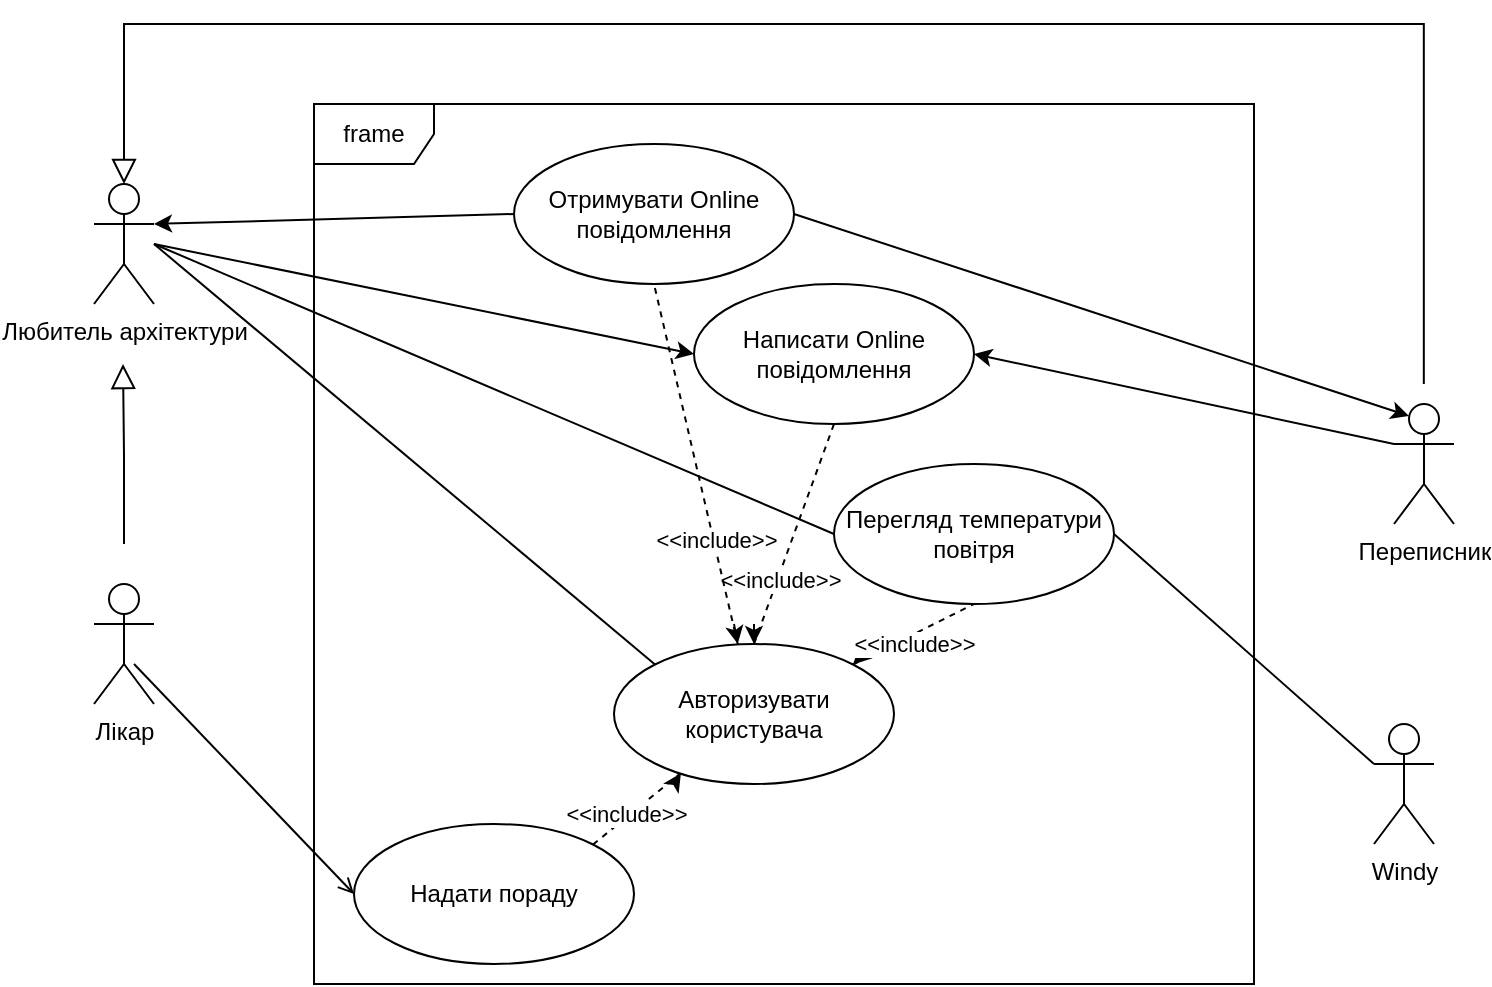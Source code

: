 <mxfile version="21.7.5" type="device">
  <diagram id="C5RBs43oDa-KdzZeNtuy" name="Page-1">
    <mxGraphModel dx="838" dy="908" grid="1" gridSize="10" guides="1" tooltips="1" connect="1" arrows="1" fold="1" page="1" pageScale="1" pageWidth="827" pageHeight="1169" math="0" shadow="0">
      <root>
        <mxCell id="WIyWlLk6GJQsqaUBKTNV-0" />
        <mxCell id="WIyWlLk6GJQsqaUBKTNV-1" parent="WIyWlLk6GJQsqaUBKTNV-0" />
        <mxCell id="Kx6JyOgnckIJU_5g4pIX-21" value="" style="endArrow=classic;html=1;rounded=0;entryX=1;entryY=0;entryDx=0;entryDy=0;" edge="1" parent="WIyWlLk6GJQsqaUBKTNV-1" target="HAlKXmDzrB93N0-EfDcC-1">
          <mxGeometry width="50" height="50" relative="1" as="geometry">
            <mxPoint x="490" y="420" as="sourcePoint" />
            <mxPoint x="656.667" y="560" as="targetPoint" />
          </mxGeometry>
        </mxCell>
        <mxCell id="HAlKXmDzrB93N0-EfDcC-2" value="frame" style="shape=umlFrame;whiteSpace=wrap;html=1;" parent="WIyWlLk6GJQsqaUBKTNV-1" vertex="1">
          <mxGeometry x="210" y="150" width="470" height="440" as="geometry" />
        </mxCell>
        <mxCell id="zkfFHV4jXpPFQw0GAbJ--16" value="" style="endArrow=block;endSize=10;endFill=0;shadow=0;strokeWidth=1;rounded=0;edgeStyle=elbowEdgeStyle;elbow=vertical;" parent="WIyWlLk6GJQsqaUBKTNV-1" edge="1">
          <mxGeometry width="160" relative="1" as="geometry">
            <mxPoint x="115" y="370" as="sourcePoint" />
            <mxPoint x="114.5" y="280" as="targetPoint" />
          </mxGeometry>
        </mxCell>
        <mxCell id="HAlKXmDzrB93N0-EfDcC-0" value="Переписник" style="shape=umlActor;verticalLabelPosition=bottom;verticalAlign=top;html=1;" parent="WIyWlLk6GJQsqaUBKTNV-1" vertex="1">
          <mxGeometry x="750" y="300" width="30" height="60" as="geometry" />
        </mxCell>
        <mxCell id="HAlKXmDzrB93N0-EfDcC-1" value="Aвторизувати користувача" style="ellipse;whiteSpace=wrap;html=1;" parent="WIyWlLk6GJQsqaUBKTNV-1" vertex="1">
          <mxGeometry x="360" y="420" width="140" height="70" as="geometry" />
        </mxCell>
        <mxCell id="HAlKXmDzrB93N0-EfDcC-3" value="Написати Online повідомлення" style="ellipse;whiteSpace=wrap;html=1;" parent="WIyWlLk6GJQsqaUBKTNV-1" vertex="1">
          <mxGeometry x="400" y="240" width="140" height="70" as="geometry" />
        </mxCell>
        <mxCell id="HAlKXmDzrB93N0-EfDcC-4" value="Любитель архітектури" style="shape=umlActor;verticalLabelPosition=bottom;verticalAlign=top;html=1;" parent="WIyWlLk6GJQsqaUBKTNV-1" vertex="1">
          <mxGeometry x="100" y="190" width="30" height="60" as="geometry" />
        </mxCell>
        <mxCell id="HAlKXmDzrB93N0-EfDcC-6" value="Лікар" style="shape=umlActor;verticalLabelPosition=bottom;verticalAlign=top;html=1;" parent="WIyWlLk6GJQsqaUBKTNV-1" vertex="1">
          <mxGeometry x="100" y="390" width="30" height="60" as="geometry" />
        </mxCell>
        <mxCell id="HAlKXmDzrB93N0-EfDcC-7" value="" style="endArrow=open;shadow=0;strokeWidth=1;rounded=0;endFill=1;elbow=vertical;entryX=0;entryY=0.5;entryDx=0;entryDy=0;exitX=0.667;exitY=0.667;exitDx=0;exitDy=0;exitPerimeter=0;" parent="WIyWlLk6GJQsqaUBKTNV-1" target="HAlKXmDzrB93N0-EfDcC-8" edge="1" source="HAlKXmDzrB93N0-EfDcC-6">
          <mxGeometry x="0.5" y="41" relative="1" as="geometry">
            <mxPoint x="140" y="419.996" as="sourcePoint" />
            <mxPoint x="329.02" y="434.81" as="targetPoint" />
            <mxPoint x="-40" y="32" as="offset" />
          </mxGeometry>
        </mxCell>
        <mxCell id="HAlKXmDzrB93N0-EfDcC-8" value="Надати пораду" style="ellipse;whiteSpace=wrap;html=1;" parent="WIyWlLk6GJQsqaUBKTNV-1" vertex="1">
          <mxGeometry x="230" y="510" width="140" height="70" as="geometry" />
        </mxCell>
        <mxCell id="Kx6JyOgnckIJU_5g4pIX-4" value="" style="endArrow=none;html=1;rounded=0;entryX=0;entryY=0;entryDx=0;entryDy=0;" edge="1" parent="WIyWlLk6GJQsqaUBKTNV-1" target="HAlKXmDzrB93N0-EfDcC-1">
          <mxGeometry width="50" height="50" relative="1" as="geometry">
            <mxPoint x="130" y="220.0" as="sourcePoint" />
            <mxPoint x="380" y="410" as="targetPoint" />
          </mxGeometry>
        </mxCell>
        <mxCell id="Kx6JyOgnckIJU_5g4pIX-6" value="Windy" style="shape=umlActor;verticalLabelPosition=bottom;verticalAlign=top;html=1;" vertex="1" parent="WIyWlLk6GJQsqaUBKTNV-1">
          <mxGeometry x="740" y="460" width="30" height="60" as="geometry" />
        </mxCell>
        <mxCell id="Kx6JyOgnckIJU_5g4pIX-7" value="Перегляд температури&lt;br&gt;повітря" style="ellipse;whiteSpace=wrap;html=1;" vertex="1" parent="WIyWlLk6GJQsqaUBKTNV-1">
          <mxGeometry x="470" y="330" width="140" height="70" as="geometry" />
        </mxCell>
        <mxCell id="Kx6JyOgnckIJU_5g4pIX-9" value="" style="endArrow=none;html=1;rounded=0;entryX=0;entryY=0.5;entryDx=0;entryDy=0;" edge="1" parent="WIyWlLk6GJQsqaUBKTNV-1" target="Kx6JyOgnckIJU_5g4pIX-7">
          <mxGeometry width="50" height="50" relative="1" as="geometry">
            <mxPoint x="130" y="220" as="sourcePoint" />
            <mxPoint x="180" y="170" as="targetPoint" />
          </mxGeometry>
        </mxCell>
        <mxCell id="Kx6JyOgnckIJU_5g4pIX-10" value="" style="endArrow=none;html=1;rounded=0;exitX=0;exitY=0.333;exitDx=0;exitDy=0;exitPerimeter=0;entryX=1;entryY=0.5;entryDx=0;entryDy=0;" edge="1" parent="WIyWlLk6GJQsqaUBKTNV-1" source="Kx6JyOgnckIJU_5g4pIX-6" target="Kx6JyOgnckIJU_5g4pIX-7">
          <mxGeometry width="50" height="50" relative="1" as="geometry">
            <mxPoint x="570" y="370" as="sourcePoint" />
            <mxPoint x="620" y="320" as="targetPoint" />
          </mxGeometry>
        </mxCell>
        <mxCell id="Kx6JyOgnckIJU_5g4pIX-14" value="" style="endArrow=none;dashed=1;html=1;rounded=0;exitX=0.5;exitY=0;exitDx=0;exitDy=0;entryX=0.5;entryY=1;entryDx=0;entryDy=0;" edge="1" parent="WIyWlLk6GJQsqaUBKTNV-1" source="HAlKXmDzrB93N0-EfDcC-1" target="HAlKXmDzrB93N0-EfDcC-3">
          <mxGeometry width="50" height="50" relative="1" as="geometry">
            <mxPoint x="400" y="290" as="sourcePoint" />
            <mxPoint x="450" y="240" as="targetPoint" />
          </mxGeometry>
        </mxCell>
        <mxCell id="Kx6JyOgnckIJU_5g4pIX-17" value="&amp;lt;&amp;lt;include&amp;gt;&amp;gt;" style="edgeLabel;html=1;align=center;verticalAlign=middle;resizable=0;points=[];" vertex="1" connectable="0" parent="Kx6JyOgnckIJU_5g4pIX-14">
          <mxGeometry x="-0.414" y="-1" relative="1" as="geometry">
            <mxPoint as="offset" />
          </mxGeometry>
        </mxCell>
        <mxCell id="Kx6JyOgnckIJU_5g4pIX-16" value="" style="endArrow=classic;html=1;rounded=0;entryX=0.5;entryY=0;entryDx=0;entryDy=0;" edge="1" parent="WIyWlLk6GJQsqaUBKTNV-1" target="HAlKXmDzrB93N0-EfDcC-1">
          <mxGeometry width="50" height="50" relative="1" as="geometry">
            <mxPoint x="430" y="410" as="sourcePoint" />
            <mxPoint x="460" y="370" as="targetPoint" />
          </mxGeometry>
        </mxCell>
        <mxCell id="Kx6JyOgnckIJU_5g4pIX-18" value="" style="endArrow=none;dashed=1;html=1;rounded=0;exitX=1;exitY=0;exitDx=0;exitDy=0;entryX=0.5;entryY=1;entryDx=0;entryDy=0;" edge="1" parent="WIyWlLk6GJQsqaUBKTNV-1" source="HAlKXmDzrB93N0-EfDcC-1" target="Kx6JyOgnckIJU_5g4pIX-7">
          <mxGeometry width="50" height="50" relative="1" as="geometry">
            <mxPoint x="525" y="480" as="sourcePoint" />
            <mxPoint x="530" y="340" as="targetPoint" />
          </mxGeometry>
        </mxCell>
        <mxCell id="Kx6JyOgnckIJU_5g4pIX-19" value="&amp;lt;&amp;lt;include&amp;gt;&amp;gt;" style="edgeLabel;html=1;align=center;verticalAlign=middle;resizable=0;points=[];" vertex="1" connectable="0" parent="Kx6JyOgnckIJU_5g4pIX-18">
          <mxGeometry x="-0.414" y="-1" relative="1" as="geometry">
            <mxPoint x="12" y="-2" as="offset" />
          </mxGeometry>
        </mxCell>
        <mxCell id="Kx6JyOgnckIJU_5g4pIX-22" value="Отримувати Online повідомлення" style="ellipse;whiteSpace=wrap;html=1;" vertex="1" parent="WIyWlLk6GJQsqaUBKTNV-1">
          <mxGeometry x="310" y="170" width="140" height="70" as="geometry" />
        </mxCell>
        <mxCell id="Kx6JyOgnckIJU_5g4pIX-24" value="" style="endArrow=classic;html=1;rounded=0;entryX=0;entryY=0.5;entryDx=0;entryDy=0;" edge="1" parent="WIyWlLk6GJQsqaUBKTNV-1" target="HAlKXmDzrB93N0-EfDcC-3">
          <mxGeometry width="50" height="50" relative="1" as="geometry">
            <mxPoint x="130" y="220" as="sourcePoint" />
            <mxPoint x="180" y="170" as="targetPoint" />
          </mxGeometry>
        </mxCell>
        <mxCell id="Kx6JyOgnckIJU_5g4pIX-25" value="" style="endArrow=classic;html=1;rounded=0;exitX=0;exitY=0.333;exitDx=0;exitDy=0;exitPerimeter=0;entryX=1;entryY=0.5;entryDx=0;entryDy=0;" edge="1" parent="WIyWlLk6GJQsqaUBKTNV-1" source="HAlKXmDzrB93N0-EfDcC-0" target="HAlKXmDzrB93N0-EfDcC-3">
          <mxGeometry width="50" height="50" relative="1" as="geometry">
            <mxPoint x="410" y="300" as="sourcePoint" />
            <mxPoint x="460" y="250" as="targetPoint" />
          </mxGeometry>
        </mxCell>
        <mxCell id="Kx6JyOgnckIJU_5g4pIX-26" value="" style="endArrow=classic;html=1;rounded=0;exitX=0;exitY=0.5;exitDx=0;exitDy=0;entryX=1;entryY=0.333;entryDx=0;entryDy=0;entryPerimeter=0;" edge="1" parent="WIyWlLk6GJQsqaUBKTNV-1" source="Kx6JyOgnckIJU_5g4pIX-22" target="HAlKXmDzrB93N0-EfDcC-4">
          <mxGeometry width="50" height="50" relative="1" as="geometry">
            <mxPoint x="250" y="185" as="sourcePoint" />
            <mxPoint x="130" y="220" as="targetPoint" />
          </mxGeometry>
        </mxCell>
        <mxCell id="Kx6JyOgnckIJU_5g4pIX-27" value="" style="endArrow=classic;html=1;rounded=0;exitX=1;exitY=0.5;exitDx=0;exitDy=0;entryX=0.25;entryY=0.1;entryDx=0;entryDy=0;entryPerimeter=0;" edge="1" parent="WIyWlLk6GJQsqaUBKTNV-1" source="Kx6JyOgnckIJU_5g4pIX-22" target="HAlKXmDzrB93N0-EfDcC-0">
          <mxGeometry width="50" height="50" relative="1" as="geometry">
            <mxPoint x="760" y="330" as="sourcePoint" />
            <mxPoint x="730" y="230" as="targetPoint" />
          </mxGeometry>
        </mxCell>
        <mxCell id="Kx6JyOgnckIJU_5g4pIX-28" value="" style="endArrow=none;dashed=1;html=1;rounded=0;entryX=0.5;entryY=1;entryDx=0;entryDy=0;" edge="1" parent="WIyWlLk6GJQsqaUBKTNV-1" source="HAlKXmDzrB93N0-EfDcC-1">
          <mxGeometry width="50" height="50" relative="1" as="geometry">
            <mxPoint x="340" y="350" as="sourcePoint" />
            <mxPoint x="380" y="240" as="targetPoint" />
          </mxGeometry>
        </mxCell>
        <mxCell id="Kx6JyOgnckIJU_5g4pIX-29" value="&amp;lt;&amp;lt;include&amp;gt;&amp;gt;" style="edgeLabel;html=1;align=center;verticalAlign=middle;resizable=0;points=[];" vertex="1" connectable="0" parent="Kx6JyOgnckIJU_5g4pIX-28">
          <mxGeometry x="-0.414" y="-1" relative="1" as="geometry">
            <mxPoint as="offset" />
          </mxGeometry>
        </mxCell>
        <mxCell id="Kx6JyOgnckIJU_5g4pIX-30" value="" style="endArrow=classic;html=1;rounded=0;entryX=0.442;entryY=-0.001;entryDx=0;entryDy=0;entryPerimeter=0;" edge="1" parent="WIyWlLk6GJQsqaUBKTNV-1" target="HAlKXmDzrB93N0-EfDcC-1">
          <mxGeometry width="50" height="50" relative="1" as="geometry">
            <mxPoint x="420" y="410" as="sourcePoint" />
            <mxPoint x="420" y="420" as="targetPoint" />
          </mxGeometry>
        </mxCell>
        <mxCell id="Kx6JyOgnckIJU_5g4pIX-31" value="" style="endArrow=none;dashed=1;html=1;rounded=0;exitX=1;exitY=0;exitDx=0;exitDy=0;" edge="1" parent="WIyWlLk6GJQsqaUBKTNV-1" source="HAlKXmDzrB93N0-EfDcC-8" target="HAlKXmDzrB93N0-EfDcC-1">
          <mxGeometry width="50" height="50" relative="1" as="geometry">
            <mxPoint x="332" y="545" as="sourcePoint" />
            <mxPoint x="290" y="365" as="targetPoint" />
          </mxGeometry>
        </mxCell>
        <mxCell id="Kx6JyOgnckIJU_5g4pIX-32" value="&amp;lt;&amp;lt;include&amp;gt;&amp;gt;" style="edgeLabel;html=1;align=center;verticalAlign=middle;resizable=0;points=[];" vertex="1" connectable="0" parent="Kx6JyOgnckIJU_5g4pIX-31">
          <mxGeometry x="-0.414" y="-1" relative="1" as="geometry">
            <mxPoint x="3" y="-6" as="offset" />
          </mxGeometry>
        </mxCell>
        <mxCell id="Kx6JyOgnckIJU_5g4pIX-33" value="" style="endArrow=classic;html=1;rounded=0;entryX=0.239;entryY=0.924;entryDx=0;entryDy=0;entryPerimeter=0;" edge="1" parent="WIyWlLk6GJQsqaUBKTNV-1" target="HAlKXmDzrB93N0-EfDcC-1">
          <mxGeometry width="50" height="50" relative="1" as="geometry">
            <mxPoint x="390" y="490" as="sourcePoint" />
            <mxPoint x="392" y="480" as="targetPoint" />
          </mxGeometry>
        </mxCell>
        <mxCell id="Kx6JyOgnckIJU_5g4pIX-36" value="" style="endArrow=block;endSize=10;endFill=0;shadow=0;strokeWidth=1;rounded=0;edgeStyle=elbowEdgeStyle;elbow=vertical;entryX=0.5;entryY=0;entryDx=0;entryDy=0;entryPerimeter=0;" edge="1" parent="WIyWlLk6GJQsqaUBKTNV-1" target="HAlKXmDzrB93N0-EfDcC-4">
          <mxGeometry width="160" relative="1" as="geometry">
            <mxPoint x="764.91" y="290" as="sourcePoint" />
            <mxPoint x="764.41" y="200" as="targetPoint" />
            <Array as="points">
              <mxPoint x="450" y="110" />
            </Array>
          </mxGeometry>
        </mxCell>
      </root>
    </mxGraphModel>
  </diagram>
</mxfile>
